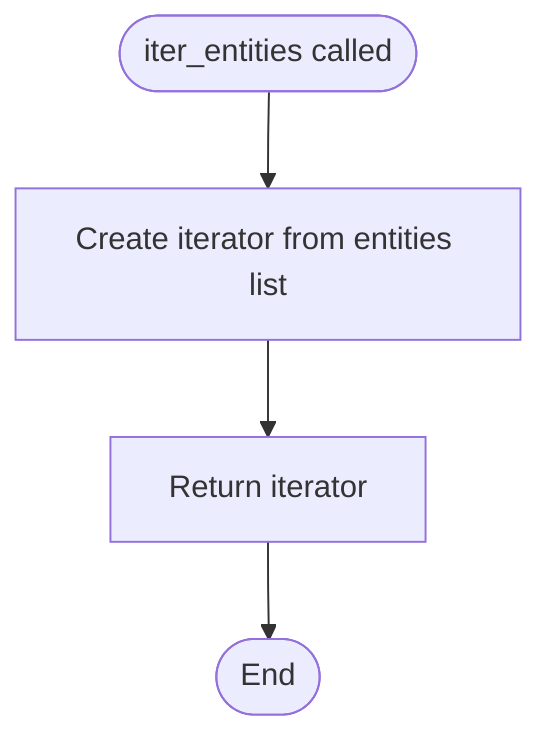 flowchart TD
    Start([iter_entities called]) --> CreateIterator[Create iterator from entities list]
    
    CreateIterator --> ReturnIterator[Return iterator]
    
    ReturnIterator --> End([End])